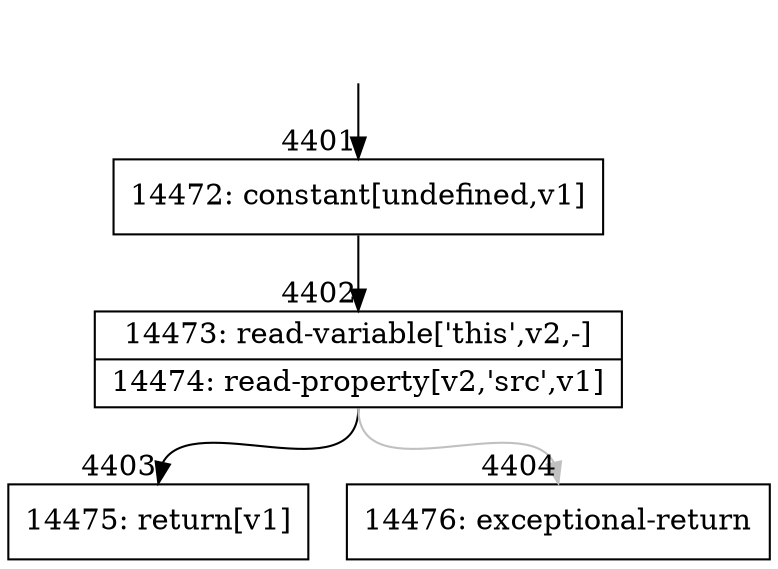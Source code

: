 digraph {
rankdir="TD"
BB_entry188[shape=none,label=""];
BB_entry188 -> BB4401 [tailport=s, headport=n, headlabel="    4401"]
BB4401 [shape=record label="{14472: constant[undefined,v1]}" ] 
BB4401 -> BB4402 [tailport=s, headport=n, headlabel="      4402"]
BB4402 [shape=record label="{14473: read-variable['this',v2,-]|14474: read-property[v2,'src',v1]}" ] 
BB4402 -> BB4403 [tailport=s, headport=n, headlabel="      4403"]
BB4402 -> BB4404 [tailport=s, headport=n, color=gray, headlabel="      4404"]
BB4403 [shape=record label="{14475: return[v1]}" ] 
BB4404 [shape=record label="{14476: exceptional-return}" ] 
//#$~ 2485
}
